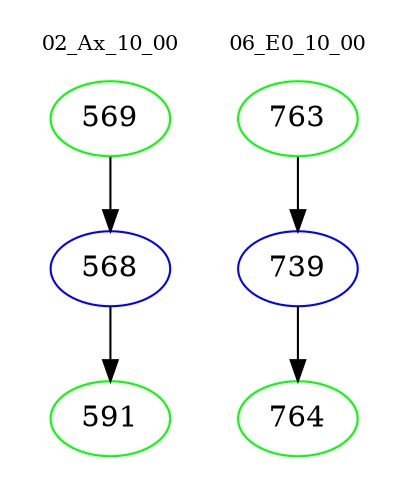 digraph{
subgraph cluster_0 {
color = white
label = "02_Ax_10_00";
fontsize=10;
T0_569 [label="569", color="green"]
T0_569 -> T0_568 [color="black"]
T0_568 [label="568", color="blue"]
T0_568 -> T0_591 [color="black"]
T0_591 [label="591", color="green"]
}
subgraph cluster_1 {
color = white
label = "06_E0_10_00";
fontsize=10;
T1_763 [label="763", color="green"]
T1_763 -> T1_739 [color="black"]
T1_739 [label="739", color="blue"]
T1_739 -> T1_764 [color="black"]
T1_764 [label="764", color="green"]
}
}
